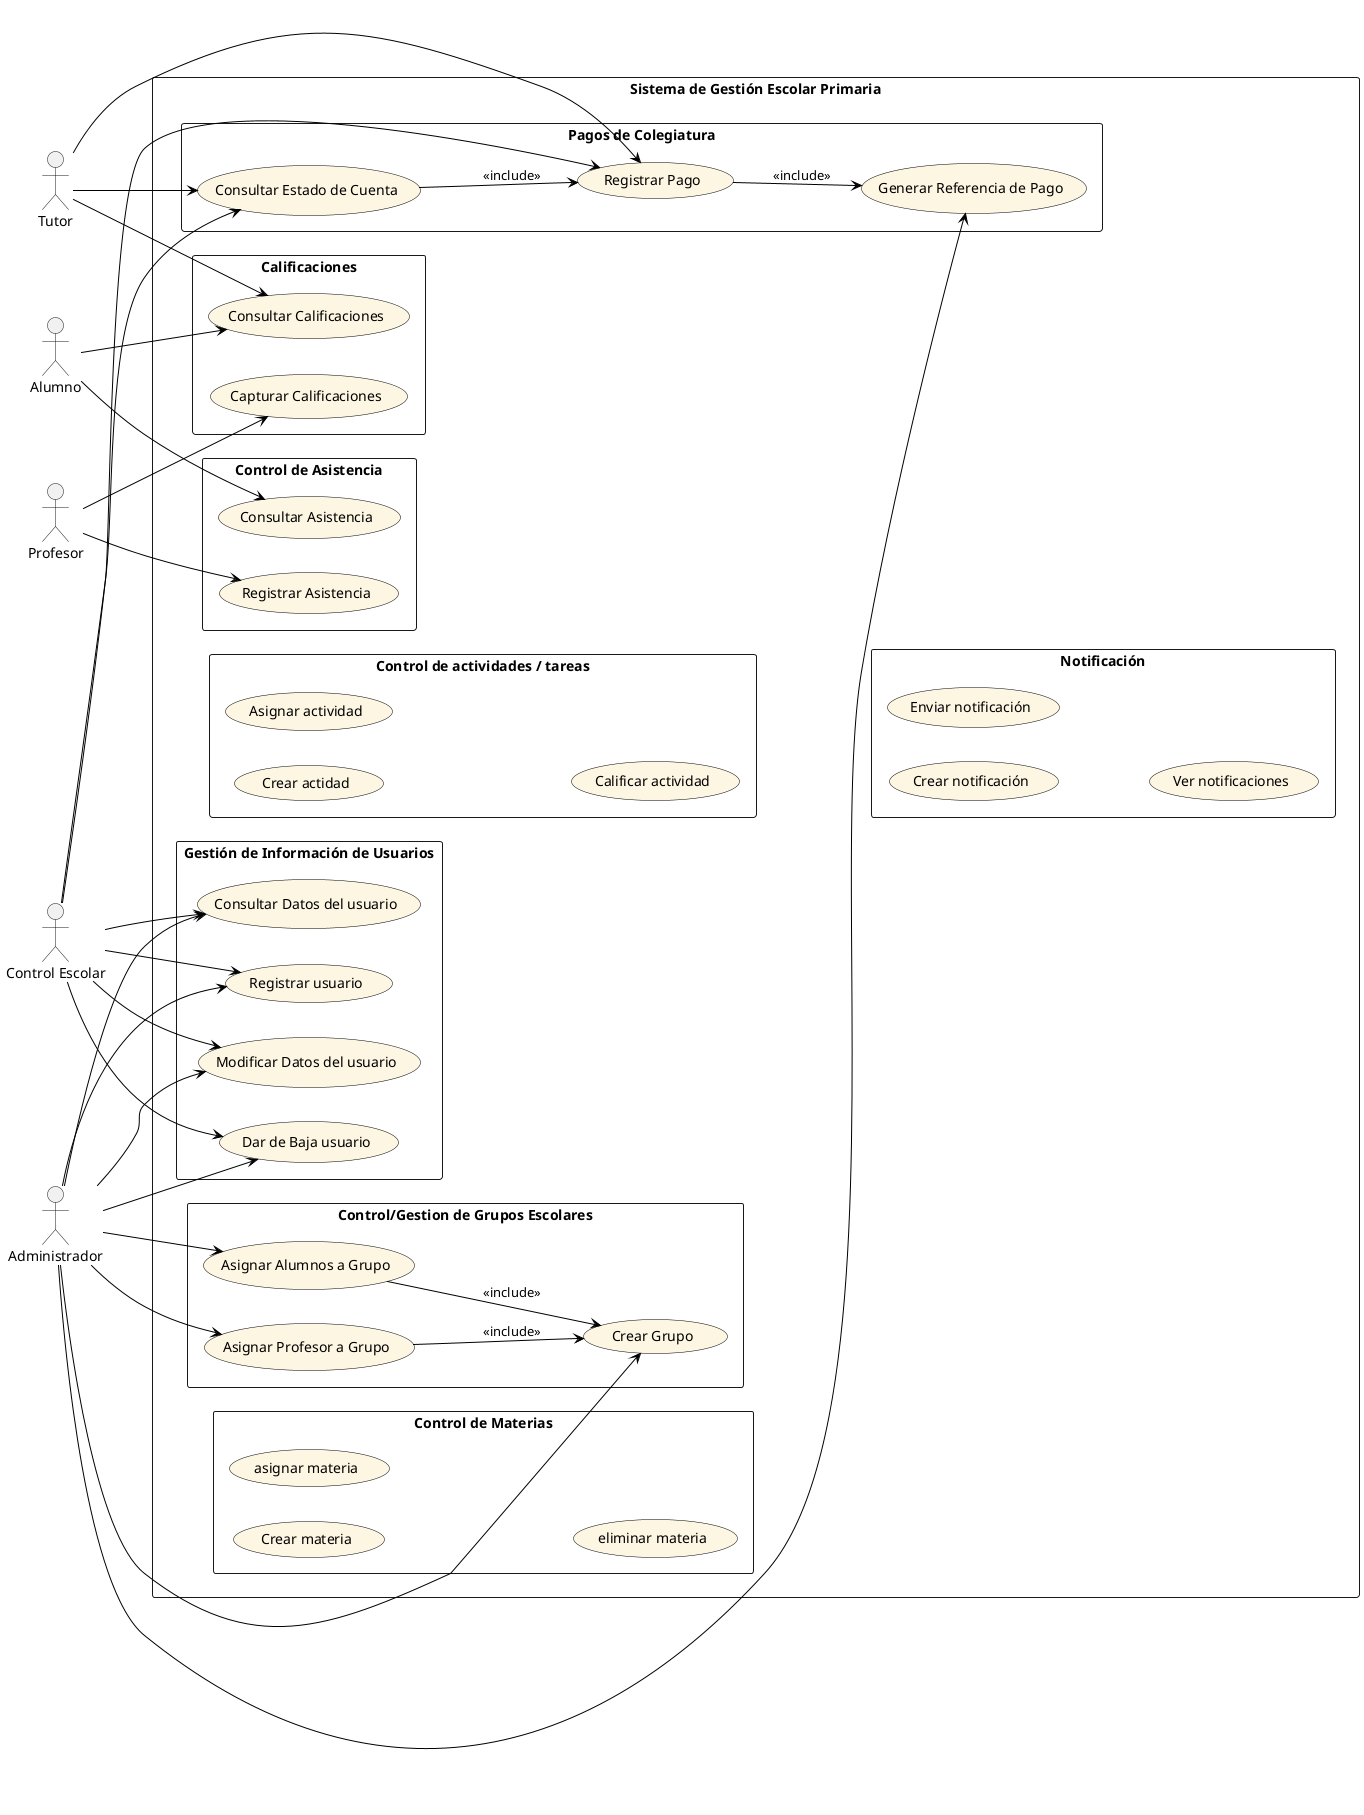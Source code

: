 @startuml
left to right direction
skinparam packageStyle rectangle
skinparam usecase {
  BackgroundColor #FDF6E3
  BorderColor Black
  ArrowColor Black
}

actor Tutor as T
actor Alumno as AL
actor Profesor as P
actor "Control Escolar" as CE
actor Administrador as A

rectangle "Sistema de Gestión Escolar Primaria" {

  package "Pagos de Colegiatura" {
    usecase "Generar Referencia de Pago" as UC12
    usecase "Registrar Pago" as UC13
    usecase "Consultar Estado de Cuenta" as UC14
  }

  package "Calificaciones" {
    usecase "Capturar Calificaciones" as UC10
    usecase "Consultar Calificaciones" as UC11
  }

  package "Control de Asistencia" {
    usecase "Registrar Asistencia" as UC8
    usecase "Consultar Asistencia" as UC9
  }

  package "Control de actividades / tareas" {
    usecase "Crear actidad" as UC15
    usecase "Asignar actividad" as UC16
    usecase "Calificar actividad" as UC17
  }

  package "Control/Gestion de Grupos Escolares" {
    usecase "Crear Grupo" as UC5
    usecase "Asignar Profesor a Grupo" as UC6
    usecase "Asignar Alumnos a Grupo" as UC7
  }

  package "Gestión de Información de Usuarios" {
    usecase "Registrar usuario" as UC1
    usecase "Modificar Datos del usuario" as UC2
    usecase "Dar de Baja usuario" as UC3
    usecase "Consultar Datos del usuario" as UC4
  }

  package "Control de Materias" {
    usecase "Crear materia" as UC21
    usecase "asignar materia" as UC22
    usecase "eliminar materia" as UC23
  }

  package "Notificación" {
    usecase "Crear notificación" as UC18
    usecase "Enviar notificación" as UC19
    usecase "Ver notificaciones" as UC20
  }
}

' Relaciones con actores
A --> UC1
A --> UC2
A --> UC3
A --> UC4
A --> UC5
A --> UC6
A --> UC7
A --> UC12

CE --> UC1
CE --> UC2
CE --> UC3
CE --> UC4
CE --> UC13
CE --> UC14

P --> UC8
P --> UC10

T --> UC11
T --> UC13
T --> UC14

AL --> UC9
AL --> UC11

' Relaciones internas
UC13 --> UC12 : <<include>>
UC14 --> UC13 : <<include>>

UC6 --> UC5 : <<include>>
UC7 --> UC5 : <<include>>

@enduml